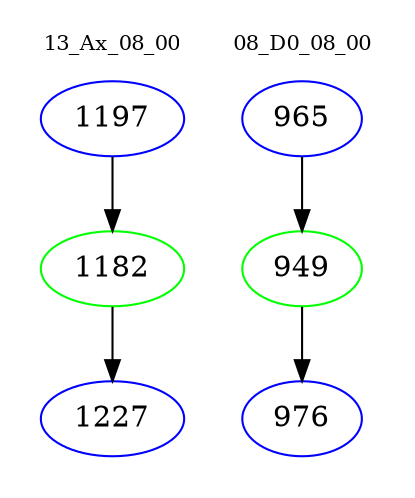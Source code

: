 digraph{
subgraph cluster_0 {
color = white
label = "13_Ax_08_00";
fontsize=10;
T0_1197 [label="1197", color="blue"]
T0_1197 -> T0_1182 [color="black"]
T0_1182 [label="1182", color="green"]
T0_1182 -> T0_1227 [color="black"]
T0_1227 [label="1227", color="blue"]
}
subgraph cluster_1 {
color = white
label = "08_D0_08_00";
fontsize=10;
T1_965 [label="965", color="blue"]
T1_965 -> T1_949 [color="black"]
T1_949 [label="949", color="green"]
T1_949 -> T1_976 [color="black"]
T1_976 [label="976", color="blue"]
}
}
